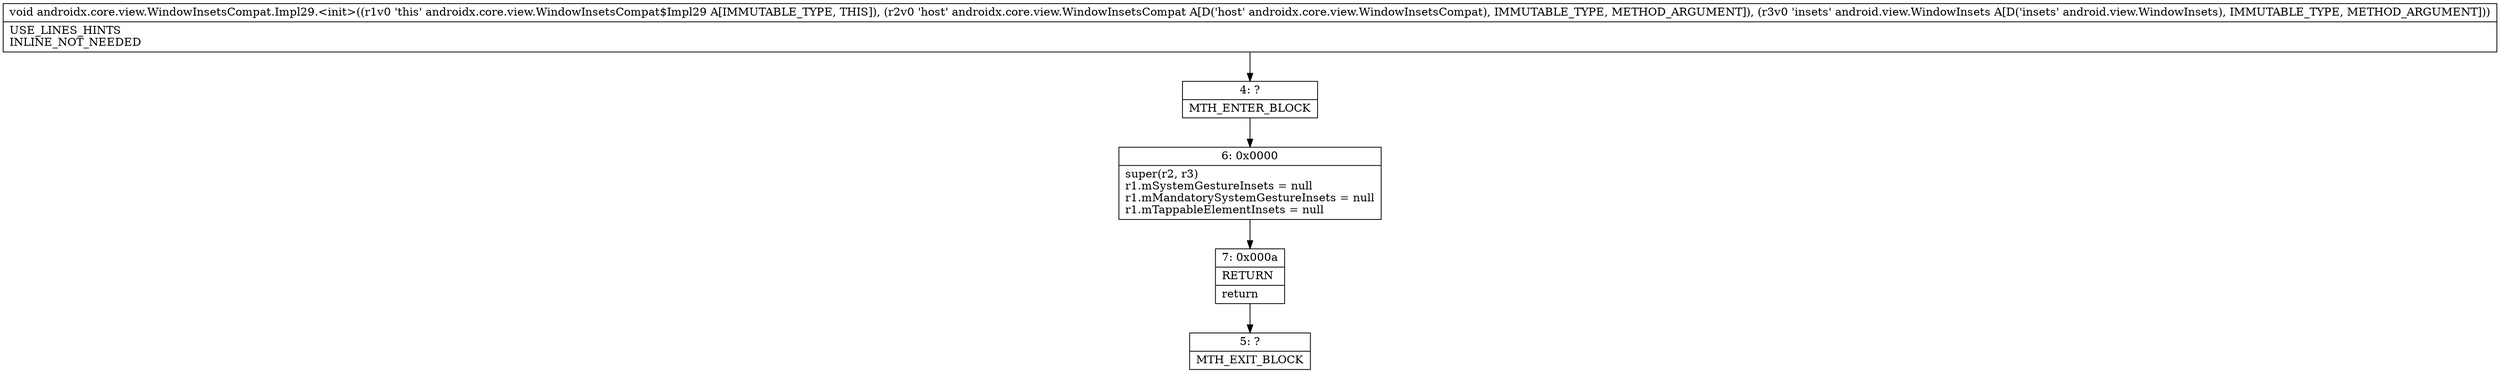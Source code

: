 digraph "CFG forandroidx.core.view.WindowInsetsCompat.Impl29.\<init\>(Landroidx\/core\/view\/WindowInsetsCompat;Landroid\/view\/WindowInsets;)V" {
Node_4 [shape=record,label="{4\:\ ?|MTH_ENTER_BLOCK\l}"];
Node_6 [shape=record,label="{6\:\ 0x0000|super(r2, r3)\lr1.mSystemGestureInsets = null\lr1.mMandatorySystemGestureInsets = null\lr1.mTappableElementInsets = null\l}"];
Node_7 [shape=record,label="{7\:\ 0x000a|RETURN\l|return\l}"];
Node_5 [shape=record,label="{5\:\ ?|MTH_EXIT_BLOCK\l}"];
MethodNode[shape=record,label="{void androidx.core.view.WindowInsetsCompat.Impl29.\<init\>((r1v0 'this' androidx.core.view.WindowInsetsCompat$Impl29 A[IMMUTABLE_TYPE, THIS]), (r2v0 'host' androidx.core.view.WindowInsetsCompat A[D('host' androidx.core.view.WindowInsetsCompat), IMMUTABLE_TYPE, METHOD_ARGUMENT]), (r3v0 'insets' android.view.WindowInsets A[D('insets' android.view.WindowInsets), IMMUTABLE_TYPE, METHOD_ARGUMENT]))  | USE_LINES_HINTS\lINLINE_NOT_NEEDED\l}"];
MethodNode -> Node_4;Node_4 -> Node_6;
Node_6 -> Node_7;
Node_7 -> Node_5;
}

